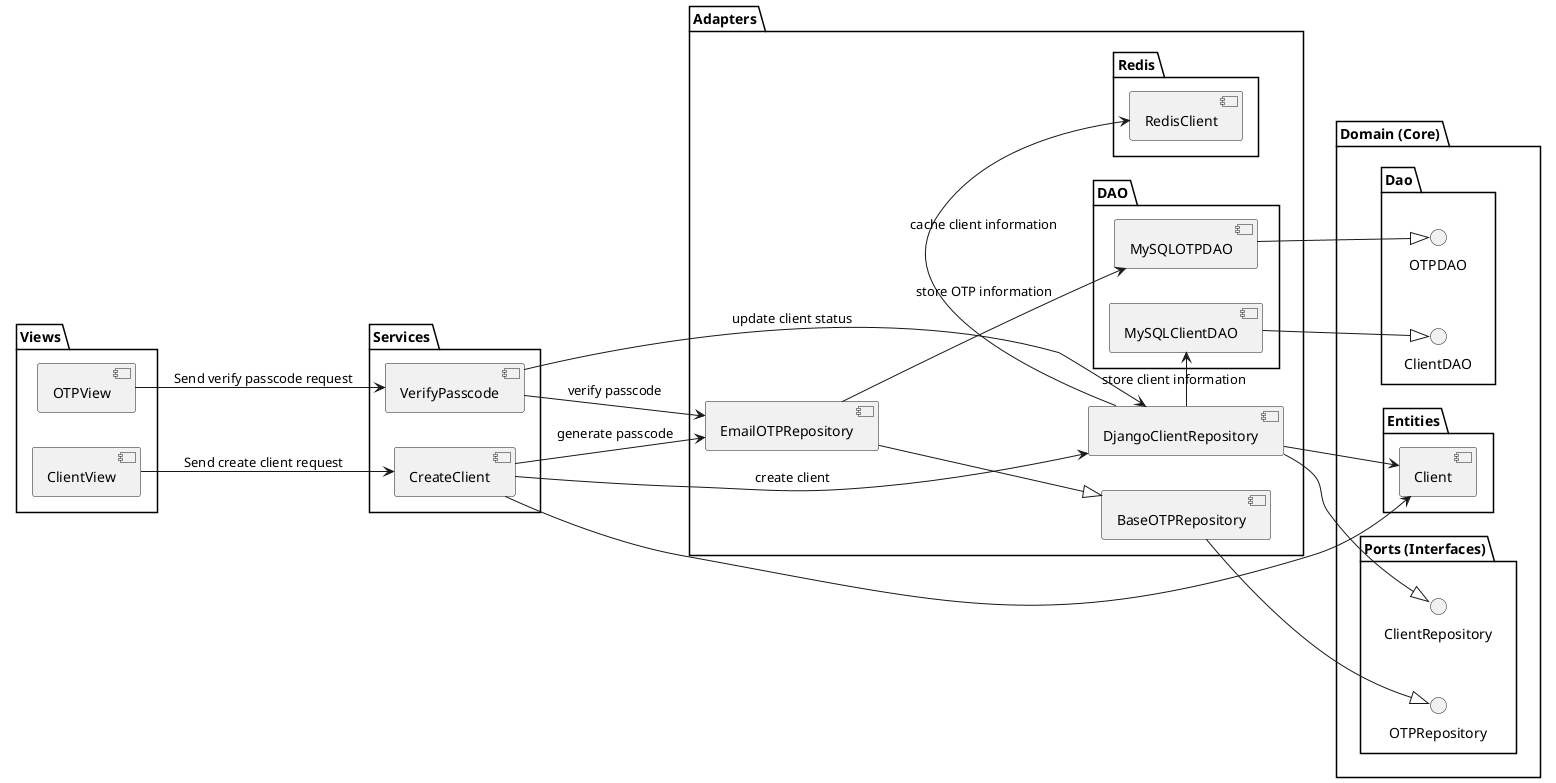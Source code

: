@startuml
left to right direction
skinparam style strictuml
skinparam ActorStyle awesome
skinparam rectangle {
  BackgroundColor #FFFFFF
  BorderColor #000000
  RoundCorner 15
}
package "Domain (Core)" {
    package "Entities" {
        [Client]
    }

    package "Ports (Interfaces)" {
        interface ClientRepository
        interface OTPRepository
    }

    package "Dao" {
        interface ClientDAO
        interface OTPDAO
    }
}

package "Views" {
    [ClientView]
    [OTPView]
}

package "Adapters" {
    [DjangoClientRepository]
    [BaseOTPRepository]
    [EmailOTPRepository]

    package "DAO" {
        [MySQLClientDAO]
        [MySQLOTPDAO]
    }

    package "Redis" {
        [RedisClient]
    }
}

package "Services" {
    [CreateClient]
    [VerifyPasscode]
}

[ClientView] --> [CreateClient] : Send create client request
[CreateClient] -> [DjangoClientRepository] : create client
[DjangoClientRepository] -> [RedisClient] : cache client information
[DjangoClientRepository] -> [MySQLClientDAO] : store client information

[CreateClient] -> [EmailOTPRepository] : generate passcode
[CreateClient] -> [Client]
[DjangoClientRepository] -> [Client]

[OTPView] --> [VerifyPasscode] : Send verify passcode request
[VerifyPasscode] --> [DjangoClientRepository] : update client status
[VerifyPasscode] --> [EmailOTPRepository] : verify passcode

[DjangoClientRepository] --|> [ClientRepository]
[BaseOTPRepository] --|>  [OTPRepository]
[MySQLClientDAO] --|> [ClientDAO]
[MySQLOTPDAO] --|> [OTPDAO]
[EmailOTPRepository] --|> [BaseOTPRepository]
[EmailOTPRepository] --> [MySQLOTPDAO] : store OTP information

@enduml